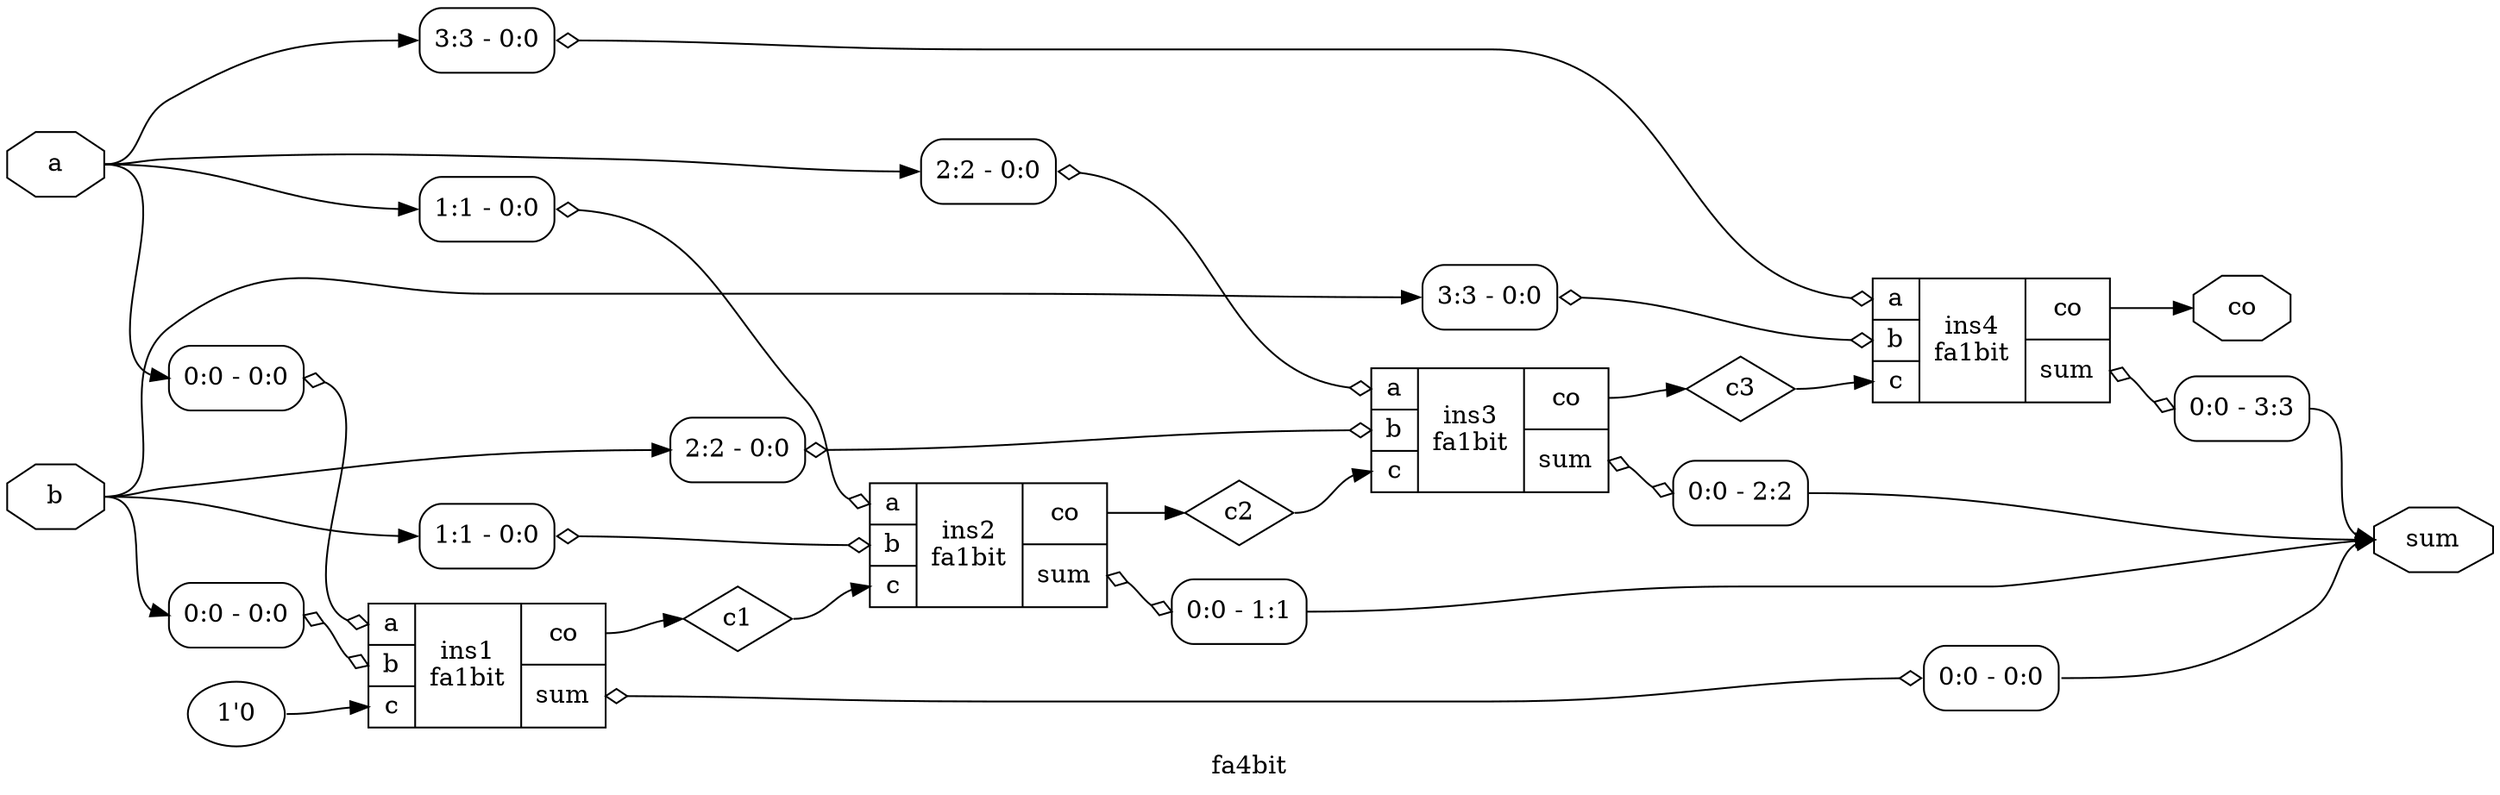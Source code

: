 digraph "fa4bit" {
label="fa4bit";
rankdir="LR";
remincross=true;
n1 [ shape=diamond, label="c3", color="black", fontcolor="black" ];
n2 [ shape=diamond, label="c2", color="black", fontcolor="black" ];
n3 [ shape=diamond, label="c1", color="black", fontcolor="black" ];
n4 [ shape=octagon, label="co", color="black", fontcolor="black" ];
n5 [ shape=octagon, label="sum", color="black", fontcolor="black" ];
n6 [ shape=octagon, label="b", color="black", fontcolor="black" ];
n7 [ shape=octagon, label="a", color="black", fontcolor="black" ];
c9 [ shape=record, label="{{<p7> a|<p6> b|<p8> c}|ins4\nfa1bit|{<p4> co|<p5> sum}}",  ];
x0 [ shape=record, style=rounded, label="<s0> 3:3 - 0:0 ", color="black", fontcolor="black" ];
x0:e -> c9:p7:w [arrowhead=odiamond, arrowtail=odiamond, dir=both, color="black", fontcolor="black", label=""];
x1 [ shape=record, style=rounded, label="<s0> 3:3 - 0:0 ", color="black", fontcolor="black" ];
x1:e -> c9:p6:w [arrowhead=odiamond, arrowtail=odiamond, dir=both, color="black", fontcolor="black", label=""];
x2 [ shape=record, style=rounded, label="<s0> 0:0 - 3:3 ", color="black", fontcolor="black" ];
c9:p5:e -> x2:w [arrowhead=odiamond, arrowtail=odiamond, dir=both, color="black", fontcolor="black", label=""];
c10 [ shape=record, label="{{<p7> a|<p6> b|<p8> c}|ins3\nfa1bit|{<p4> co|<p5> sum}}",  ];
x3 [ shape=record, style=rounded, label="<s0> 2:2 - 0:0 ", color="black", fontcolor="black" ];
x3:e -> c10:p7:w [arrowhead=odiamond, arrowtail=odiamond, dir=both, color="black", fontcolor="black", label=""];
x4 [ shape=record, style=rounded, label="<s0> 2:2 - 0:0 ", color="black", fontcolor="black" ];
x4:e -> c10:p6:w [arrowhead=odiamond, arrowtail=odiamond, dir=both, color="black", fontcolor="black", label=""];
x5 [ shape=record, style=rounded, label="<s0> 0:0 - 2:2 ", color="black", fontcolor="black" ];
c10:p5:e -> x5:w [arrowhead=odiamond, arrowtail=odiamond, dir=both, color="black", fontcolor="black", label=""];
c11 [ shape=record, label="{{<p7> a|<p6> b|<p8> c}|ins2\nfa1bit|{<p4> co|<p5> sum}}",  ];
x6 [ shape=record, style=rounded, label="<s0> 1:1 - 0:0 ", color="black", fontcolor="black" ];
x6:e -> c11:p7:w [arrowhead=odiamond, arrowtail=odiamond, dir=both, color="black", fontcolor="black", label=""];
x7 [ shape=record, style=rounded, label="<s0> 1:1 - 0:0 ", color="black", fontcolor="black" ];
x7:e -> c11:p6:w [arrowhead=odiamond, arrowtail=odiamond, dir=both, color="black", fontcolor="black", label=""];
x8 [ shape=record, style=rounded, label="<s0> 0:0 - 1:1 ", color="black", fontcolor="black" ];
c11:p5:e -> x8:w [arrowhead=odiamond, arrowtail=odiamond, dir=both, color="black", fontcolor="black", label=""];
v11 [ label="1'0" ];
c12 [ shape=record, label="{{<p7> a|<p6> b|<p8> c}|ins1\nfa1bit|{<p4> co|<p5> sum}}",  ];
x9 [ shape=record, style=rounded, label="<s0> 0:0 - 0:0 ", color="black", fontcolor="black" ];
x9:e -> c12:p7:w [arrowhead=odiamond, arrowtail=odiamond, dir=both, color="black", fontcolor="black", label=""];
x10 [ shape=record, style=rounded, label="<s0> 0:0 - 0:0 ", color="black", fontcolor="black" ];
x10:e -> c12:p6:w [arrowhead=odiamond, arrowtail=odiamond, dir=both, color="black", fontcolor="black", label=""];
x12 [ shape=record, style=rounded, label="<s0> 0:0 - 0:0 ", color="black", fontcolor="black" ];
c12:p5:e -> x12:w [arrowhead=odiamond, arrowtail=odiamond, dir=both, color="black", fontcolor="black", label=""];
c10:p4:e -> n1:w [color="black", fontcolor="black", label=""];
n1:e -> c9:p8:w [color="black", fontcolor="black", label=""];
c11:p4:e -> n2:w [color="black", fontcolor="black", label=""];
n2:e -> c10:p8:w [color="black", fontcolor="black", label=""];
c12:p4:e -> n3:w [color="black", fontcolor="black", label=""];
n3:e -> c11:p8:w [color="black", fontcolor="black", label=""];
c9:p4:e -> n4:w [color="black", fontcolor="black", label=""];
x12:s0:e -> n5:w [color="black", fontcolor="black", label=""];
x2:s0:e -> n5:w [color="black", fontcolor="black", label=""];
x5:s0:e -> n5:w [color="black", fontcolor="black", label=""];
x8:s0:e -> n5:w [color="black", fontcolor="black", label=""];
n6:e -> x10:s0:w [color="black", fontcolor="black", label=""];
n6:e -> x1:s0:w [color="black", fontcolor="black", label=""];
n6:e -> x4:s0:w [color="black", fontcolor="black", label=""];
n6:e -> x7:s0:w [color="black", fontcolor="black", label=""];
n7:e -> x0:s0:w [color="black", fontcolor="black", label=""];
n7:e -> x3:s0:w [color="black", fontcolor="black", label=""];
n7:e -> x6:s0:w [color="black", fontcolor="black", label=""];
n7:e -> x9:s0:w [color="black", fontcolor="black", label=""];
v11:e -> c12:p8:w [color="black", fontcolor="black", label=""];
}
